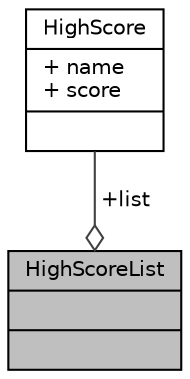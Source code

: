 digraph "HighScoreList"
{
 // LATEX_PDF_SIZE
  edge [fontname="Helvetica",fontsize="10",labelfontname="Helvetica",labelfontsize="10"];
  node [fontname="Helvetica",fontsize="10",shape=record];
  Node1 [label="{HighScoreList\n||}",height=0.2,width=0.4,color="black", fillcolor="grey75", style="filled", fontcolor="black",tooltip="structure used to handle list of highscores"];
  Node2 -> Node1 [color="grey25",fontsize="10",style="solid",label=" +list" ,arrowhead="odiamond",fontname="Helvetica"];
  Node2 [label="{HighScore\n|+ name\l+ score\l|}",height=0.2,width=0.4,color="black", fillcolor="white", style="filled",URL="$struct_high_score.html",tooltip="structure used to handle name and score of player"];
}
